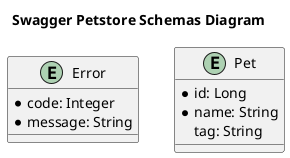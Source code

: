 @startuml "schema"

title Swagger Petstore Schemas Diagram

entity Error {
    * code: Integer
    * message: String
}

entity Pet {
    * id: Long
    * name: String
    tag: String
}



@enduml